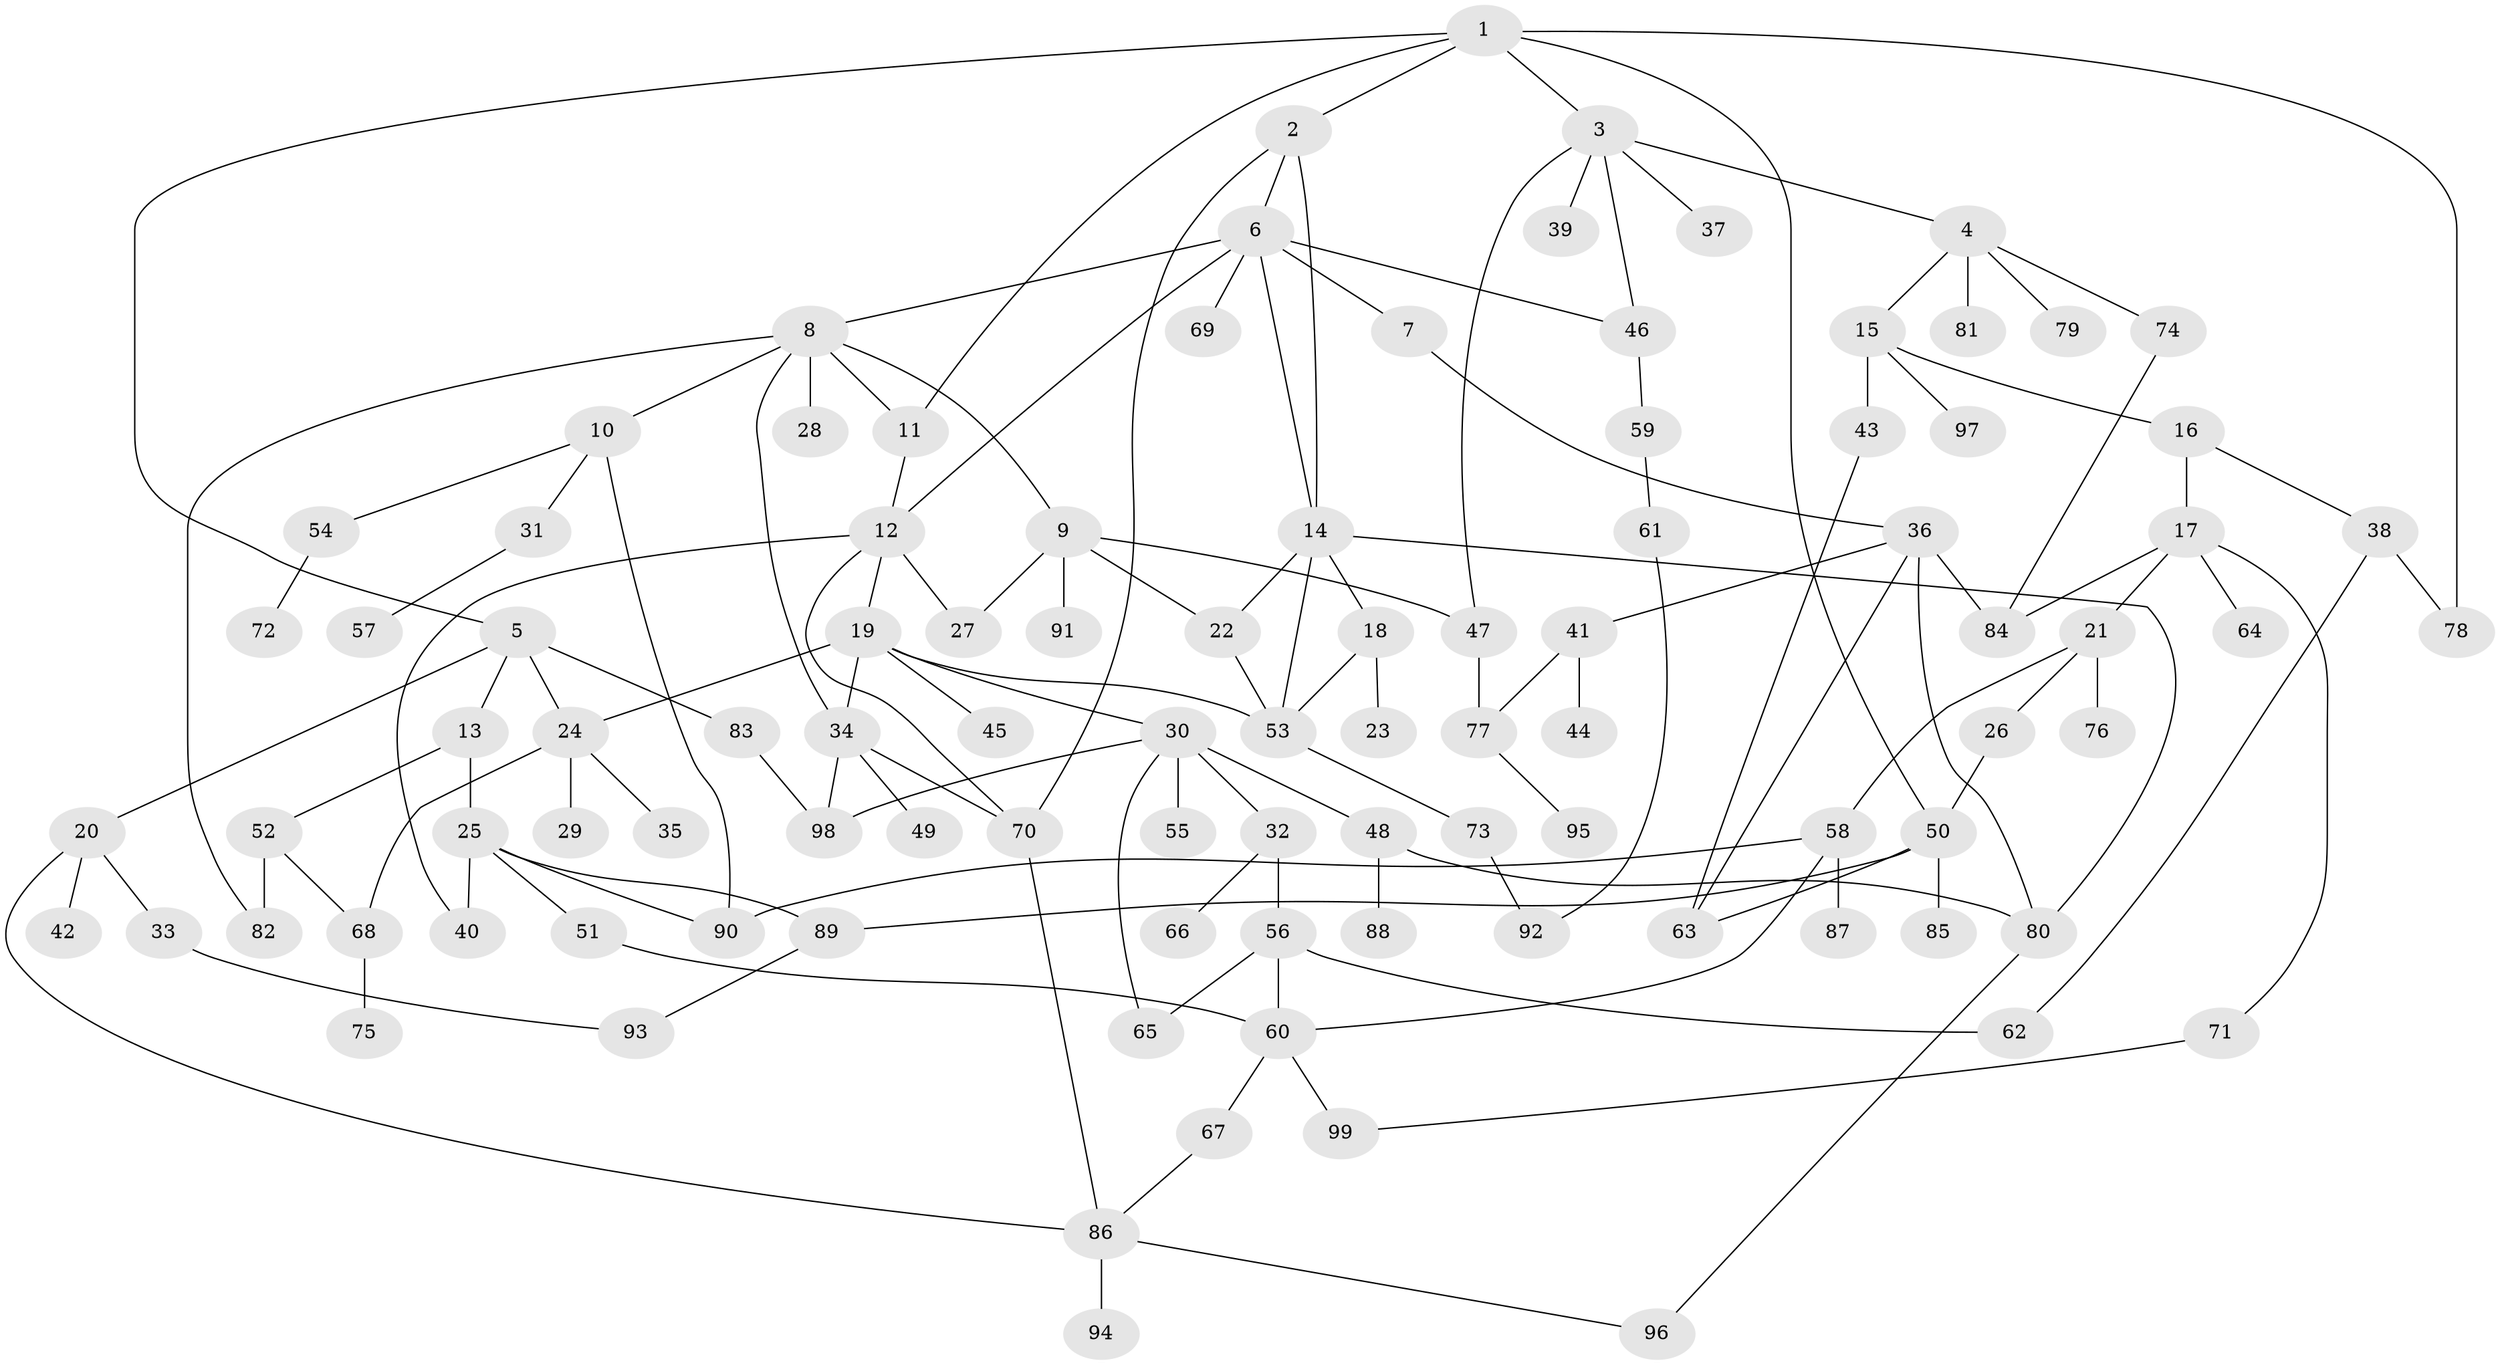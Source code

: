 // Generated by graph-tools (version 1.1) at 2025/01/03/09/25 03:01:07]
// undirected, 99 vertices, 139 edges
graph export_dot {
graph [start="1"]
  node [color=gray90,style=filled];
  1;
  2;
  3;
  4;
  5;
  6;
  7;
  8;
  9;
  10;
  11;
  12;
  13;
  14;
  15;
  16;
  17;
  18;
  19;
  20;
  21;
  22;
  23;
  24;
  25;
  26;
  27;
  28;
  29;
  30;
  31;
  32;
  33;
  34;
  35;
  36;
  37;
  38;
  39;
  40;
  41;
  42;
  43;
  44;
  45;
  46;
  47;
  48;
  49;
  50;
  51;
  52;
  53;
  54;
  55;
  56;
  57;
  58;
  59;
  60;
  61;
  62;
  63;
  64;
  65;
  66;
  67;
  68;
  69;
  70;
  71;
  72;
  73;
  74;
  75;
  76;
  77;
  78;
  79;
  80;
  81;
  82;
  83;
  84;
  85;
  86;
  87;
  88;
  89;
  90;
  91;
  92;
  93;
  94;
  95;
  96;
  97;
  98;
  99;
  1 -- 2;
  1 -- 3;
  1 -- 5;
  1 -- 78;
  1 -- 11;
  1 -- 50;
  2 -- 6;
  2 -- 14;
  2 -- 70;
  3 -- 4;
  3 -- 37;
  3 -- 39;
  3 -- 46;
  3 -- 47;
  4 -- 15;
  4 -- 74;
  4 -- 79;
  4 -- 81;
  5 -- 13;
  5 -- 20;
  5 -- 83;
  5 -- 24;
  6 -- 7;
  6 -- 8;
  6 -- 14;
  6 -- 69;
  6 -- 46;
  6 -- 12;
  7 -- 36;
  8 -- 9;
  8 -- 10;
  8 -- 11;
  8 -- 28;
  8 -- 82;
  8 -- 34;
  9 -- 22;
  9 -- 47;
  9 -- 91;
  9 -- 27;
  10 -- 31;
  10 -- 54;
  10 -- 90;
  11 -- 12;
  12 -- 19;
  12 -- 27;
  12 -- 40;
  12 -- 70;
  13 -- 25;
  13 -- 52;
  14 -- 18;
  14 -- 22;
  14 -- 80;
  14 -- 53;
  15 -- 16;
  15 -- 43;
  15 -- 97;
  16 -- 17;
  16 -- 38;
  17 -- 21;
  17 -- 64;
  17 -- 71;
  17 -- 84;
  18 -- 23;
  18 -- 53;
  19 -- 24;
  19 -- 30;
  19 -- 34;
  19 -- 45;
  19 -- 53;
  20 -- 33;
  20 -- 42;
  20 -- 86;
  21 -- 26;
  21 -- 58;
  21 -- 76;
  22 -- 53;
  24 -- 29;
  24 -- 35;
  24 -- 68;
  25 -- 51;
  25 -- 90;
  25 -- 89;
  25 -- 40;
  26 -- 50;
  30 -- 32;
  30 -- 48;
  30 -- 55;
  30 -- 65;
  30 -- 98;
  31 -- 57;
  32 -- 56;
  32 -- 66;
  33 -- 93;
  34 -- 49;
  34 -- 70;
  34 -- 98;
  36 -- 41;
  36 -- 80;
  36 -- 63;
  36 -- 84;
  38 -- 62;
  38 -- 78;
  41 -- 44;
  41 -- 77;
  43 -- 63;
  46 -- 59;
  47 -- 77;
  48 -- 88;
  48 -- 80;
  50 -- 63;
  50 -- 85;
  50 -- 89;
  51 -- 60;
  52 -- 68;
  52 -- 82;
  53 -- 73;
  54 -- 72;
  56 -- 60;
  56 -- 62;
  56 -- 65;
  58 -- 87;
  58 -- 90;
  58 -- 60;
  59 -- 61;
  60 -- 67;
  60 -- 99;
  61 -- 92;
  67 -- 86;
  68 -- 75;
  70 -- 86;
  71 -- 99;
  73 -- 92;
  74 -- 84;
  77 -- 95;
  80 -- 96;
  83 -- 98;
  86 -- 94;
  86 -- 96;
  89 -- 93;
}

